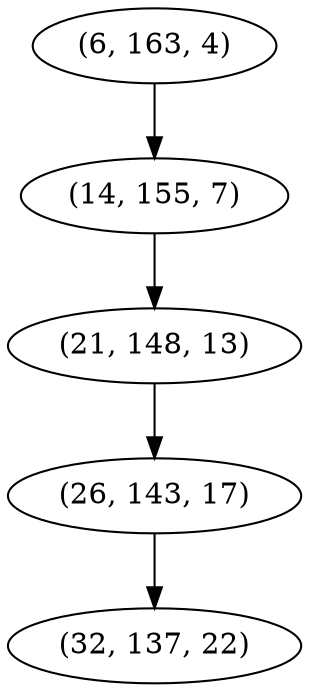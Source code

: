 digraph tree {
    "(6, 163, 4)";
    "(14, 155, 7)";
    "(21, 148, 13)";
    "(26, 143, 17)";
    "(32, 137, 22)";
    "(6, 163, 4)" -> "(14, 155, 7)";
    "(14, 155, 7)" -> "(21, 148, 13)";
    "(21, 148, 13)" -> "(26, 143, 17)";
    "(26, 143, 17)" -> "(32, 137, 22)";
}
